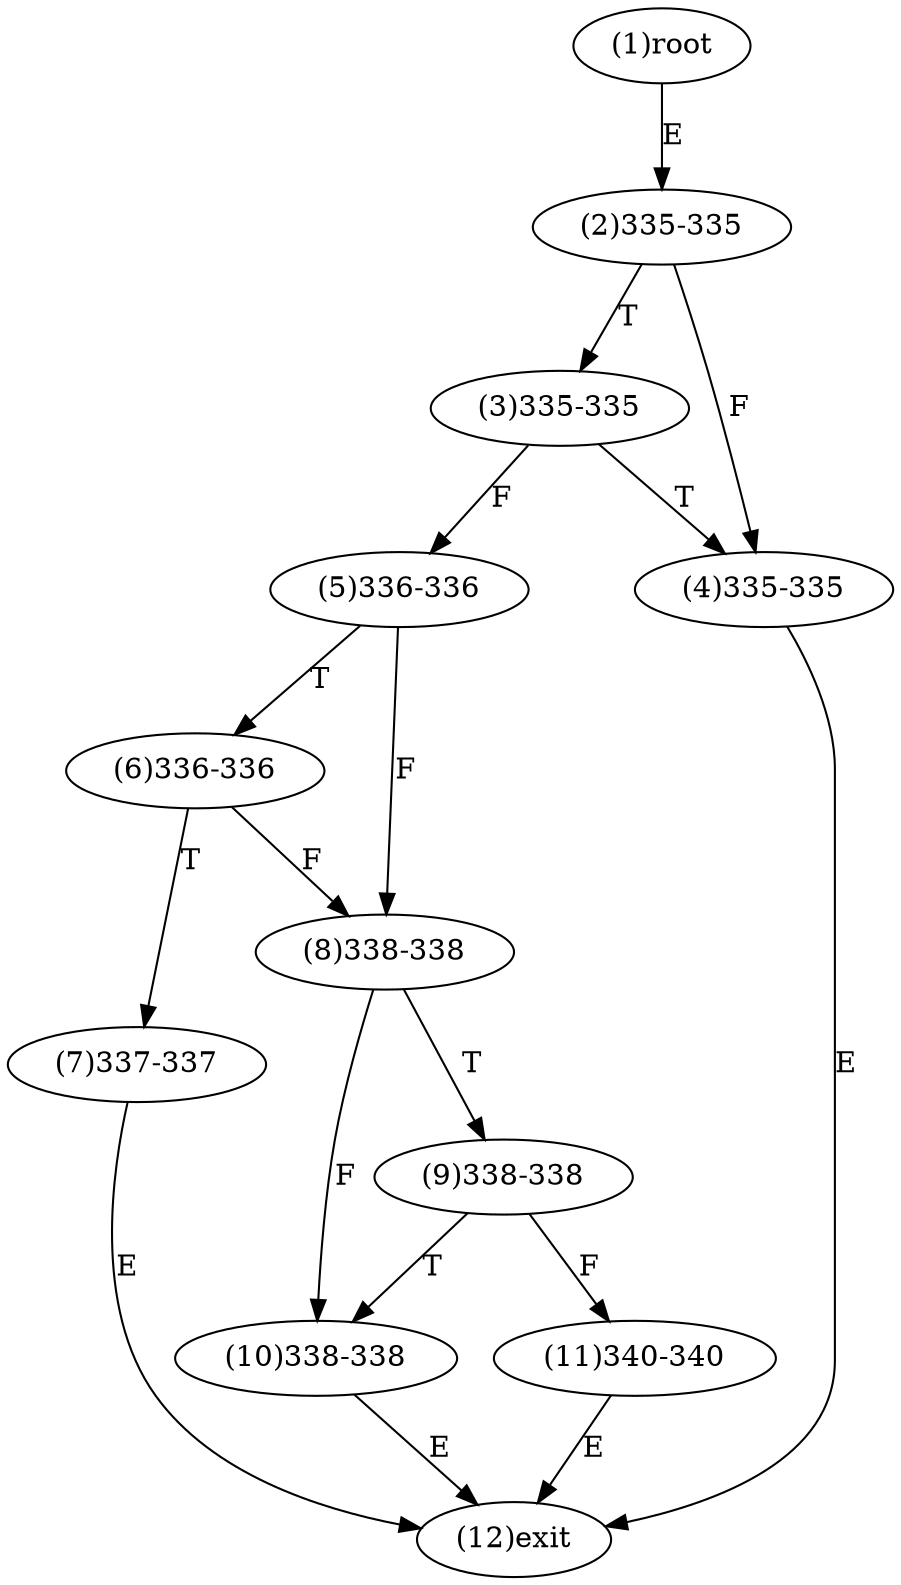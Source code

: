 digraph "" { 
1[ label="(1)root"];
2[ label="(2)335-335"];
3[ label="(3)335-335"];
4[ label="(4)335-335"];
5[ label="(5)336-336"];
6[ label="(6)336-336"];
7[ label="(7)337-337"];
8[ label="(8)338-338"];
9[ label="(9)338-338"];
10[ label="(10)338-338"];
11[ label="(11)340-340"];
12[ label="(12)exit"];
1->2[ label="E"];
2->4[ label="F"];
2->3[ label="T"];
3->5[ label="F"];
3->4[ label="T"];
4->12[ label="E"];
5->8[ label="F"];
5->6[ label="T"];
6->8[ label="F"];
6->7[ label="T"];
7->12[ label="E"];
8->10[ label="F"];
8->9[ label="T"];
9->11[ label="F"];
9->10[ label="T"];
10->12[ label="E"];
11->12[ label="E"];
}
